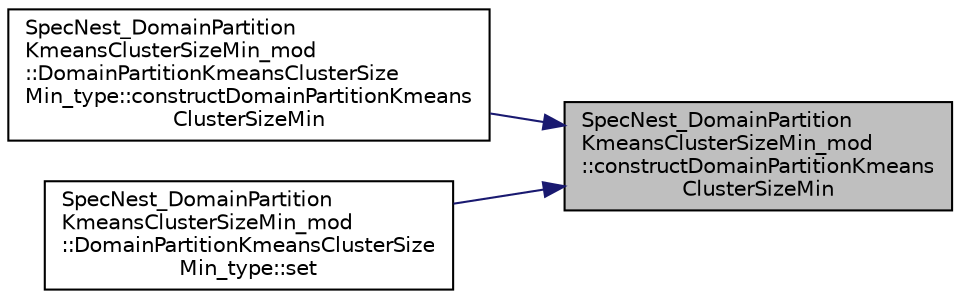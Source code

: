 digraph "SpecNest_DomainPartitionKmeansClusterSizeMin_mod::constructDomainPartitionKmeansClusterSizeMin"
{
 // LATEX_PDF_SIZE
  edge [fontname="Helvetica",fontsize="10",labelfontname="Helvetica",labelfontsize="10"];
  node [fontname="Helvetica",fontsize="10",shape=record];
  rankdir="RL";
  Node1 [label="SpecNest_DomainPartition\lKmeansClusterSizeMin_mod\l::constructDomainPartitionKmeans\lClusterSizeMin",height=0.2,width=0.4,color="black", fillcolor="grey75", style="filled", fontcolor="black",tooltip=" "];
  Node1 -> Node2 [dir="back",color="midnightblue",fontsize="10",style="solid"];
  Node2 [label="SpecNest_DomainPartition\lKmeansClusterSizeMin_mod\l::DomainPartitionKmeansClusterSize\lMin_type::constructDomainPartitionKmeans\lClusterSizeMin",height=0.2,width=0.4,color="black", fillcolor="white", style="filled",URL="$structSpecNest__DomainPartitionKmeansClusterSizeMin__mod_1_1DomainPartitionKmeansClusterSizeMin__type.html#a7ca8204623f9c64cdc365c11b5d8b358",tooltip=" "];
  Node1 -> Node3 [dir="back",color="midnightblue",fontsize="10",style="solid"];
  Node3 [label="SpecNest_DomainPartition\lKmeansClusterSizeMin_mod\l::DomainPartitionKmeansClusterSize\lMin_type::set",height=0.2,width=0.4,color="black", fillcolor="white", style="filled",URL="$structSpecNest__DomainPartitionKmeansClusterSizeMin__mod_1_1DomainPartitionKmeansClusterSizeMin__type.html#a6550842ab9206cb59c6318cf81869970",tooltip=" "];
}
